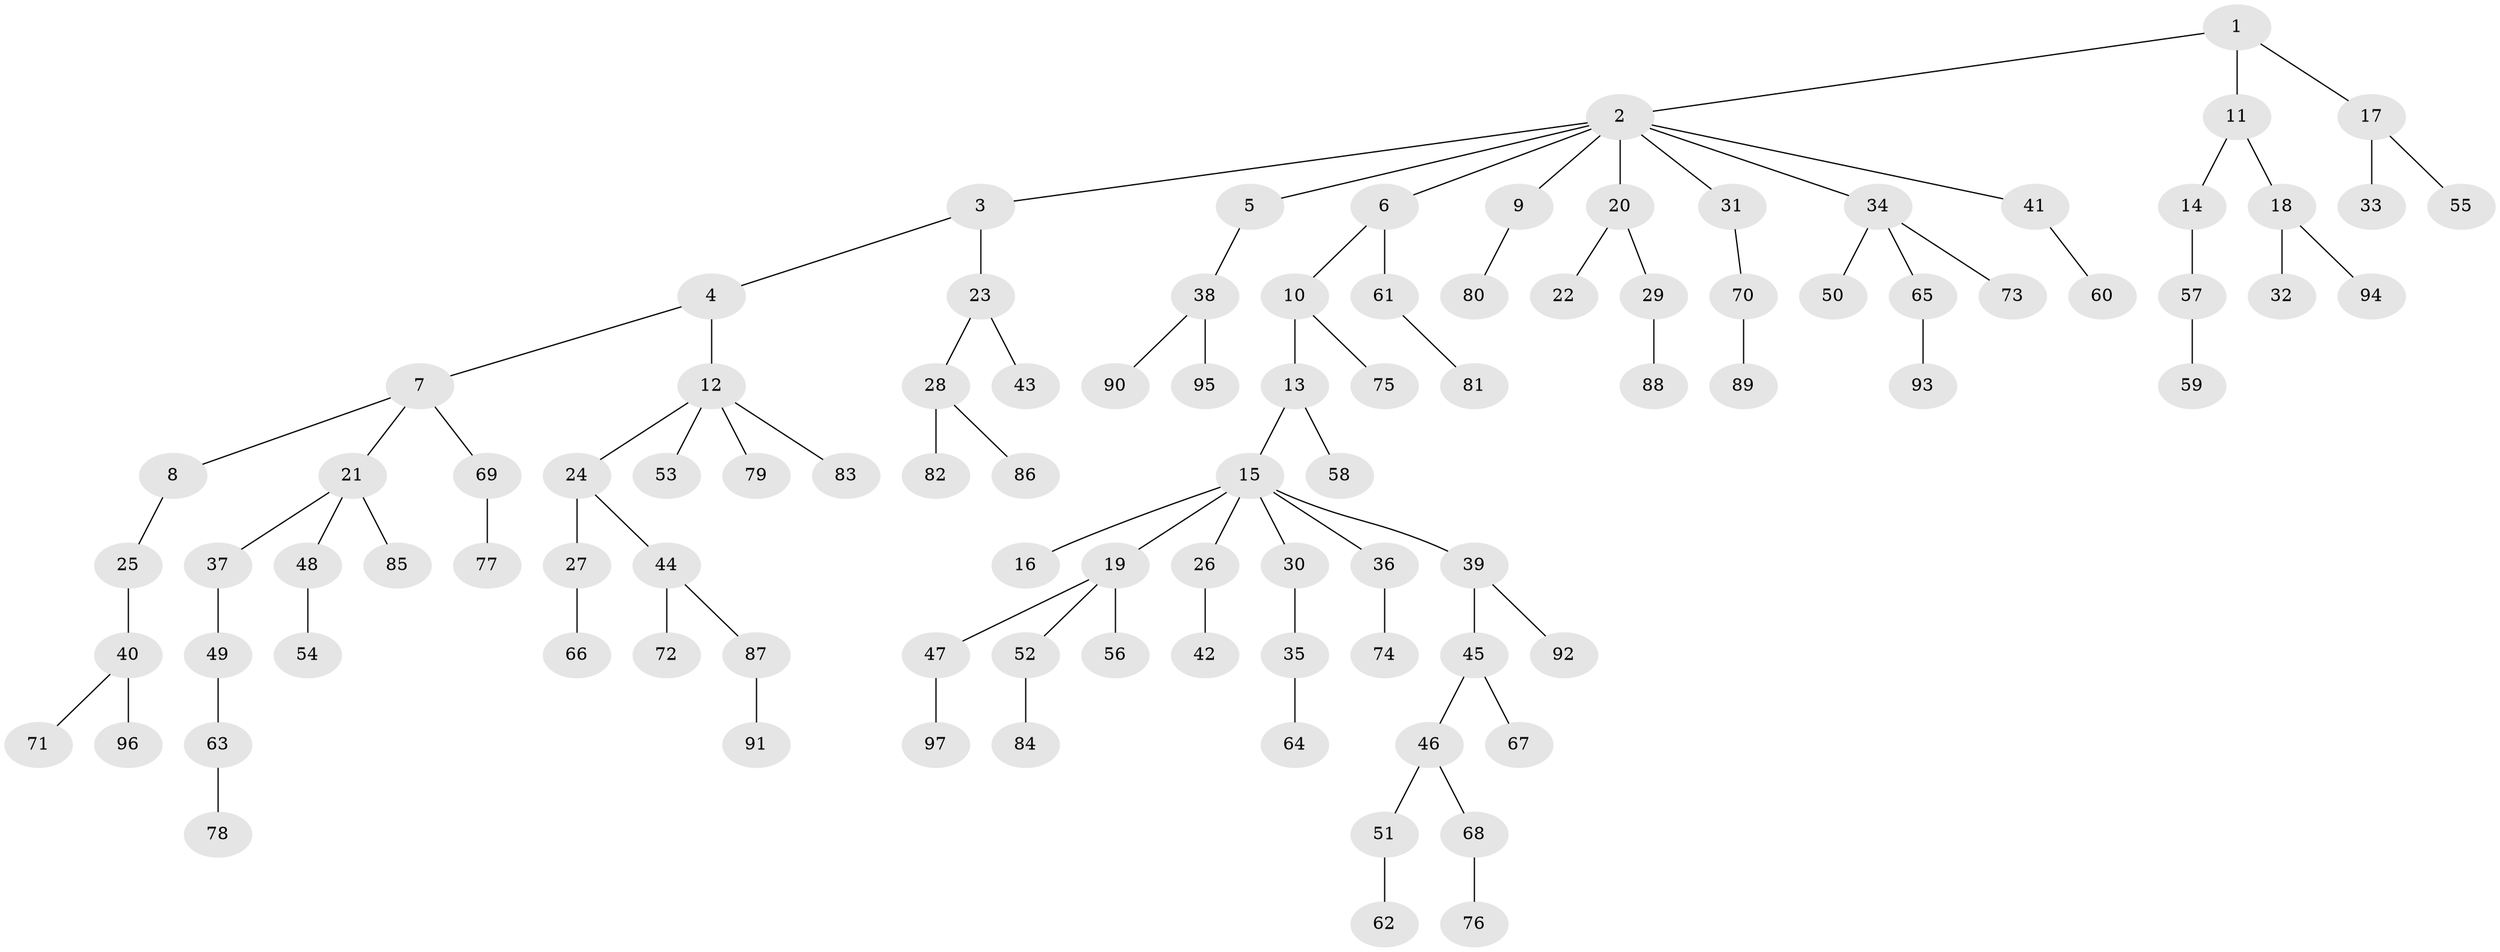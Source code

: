 // Generated by graph-tools (version 1.1) at 2025/26/03/09/25 03:26:23]
// undirected, 97 vertices, 96 edges
graph export_dot {
graph [start="1"]
  node [color=gray90,style=filled];
  1;
  2;
  3;
  4;
  5;
  6;
  7;
  8;
  9;
  10;
  11;
  12;
  13;
  14;
  15;
  16;
  17;
  18;
  19;
  20;
  21;
  22;
  23;
  24;
  25;
  26;
  27;
  28;
  29;
  30;
  31;
  32;
  33;
  34;
  35;
  36;
  37;
  38;
  39;
  40;
  41;
  42;
  43;
  44;
  45;
  46;
  47;
  48;
  49;
  50;
  51;
  52;
  53;
  54;
  55;
  56;
  57;
  58;
  59;
  60;
  61;
  62;
  63;
  64;
  65;
  66;
  67;
  68;
  69;
  70;
  71;
  72;
  73;
  74;
  75;
  76;
  77;
  78;
  79;
  80;
  81;
  82;
  83;
  84;
  85;
  86;
  87;
  88;
  89;
  90;
  91;
  92;
  93;
  94;
  95;
  96;
  97;
  1 -- 2;
  1 -- 11;
  1 -- 17;
  2 -- 3;
  2 -- 5;
  2 -- 6;
  2 -- 9;
  2 -- 20;
  2 -- 31;
  2 -- 34;
  2 -- 41;
  3 -- 4;
  3 -- 23;
  4 -- 7;
  4 -- 12;
  5 -- 38;
  6 -- 10;
  6 -- 61;
  7 -- 8;
  7 -- 21;
  7 -- 69;
  8 -- 25;
  9 -- 80;
  10 -- 13;
  10 -- 75;
  11 -- 14;
  11 -- 18;
  12 -- 24;
  12 -- 53;
  12 -- 79;
  12 -- 83;
  13 -- 15;
  13 -- 58;
  14 -- 57;
  15 -- 16;
  15 -- 19;
  15 -- 26;
  15 -- 30;
  15 -- 36;
  15 -- 39;
  17 -- 33;
  17 -- 55;
  18 -- 32;
  18 -- 94;
  19 -- 47;
  19 -- 52;
  19 -- 56;
  20 -- 22;
  20 -- 29;
  21 -- 37;
  21 -- 48;
  21 -- 85;
  23 -- 28;
  23 -- 43;
  24 -- 27;
  24 -- 44;
  25 -- 40;
  26 -- 42;
  27 -- 66;
  28 -- 82;
  28 -- 86;
  29 -- 88;
  30 -- 35;
  31 -- 70;
  34 -- 50;
  34 -- 65;
  34 -- 73;
  35 -- 64;
  36 -- 74;
  37 -- 49;
  38 -- 90;
  38 -- 95;
  39 -- 45;
  39 -- 92;
  40 -- 71;
  40 -- 96;
  41 -- 60;
  44 -- 72;
  44 -- 87;
  45 -- 46;
  45 -- 67;
  46 -- 51;
  46 -- 68;
  47 -- 97;
  48 -- 54;
  49 -- 63;
  51 -- 62;
  52 -- 84;
  57 -- 59;
  61 -- 81;
  63 -- 78;
  65 -- 93;
  68 -- 76;
  69 -- 77;
  70 -- 89;
  87 -- 91;
}

